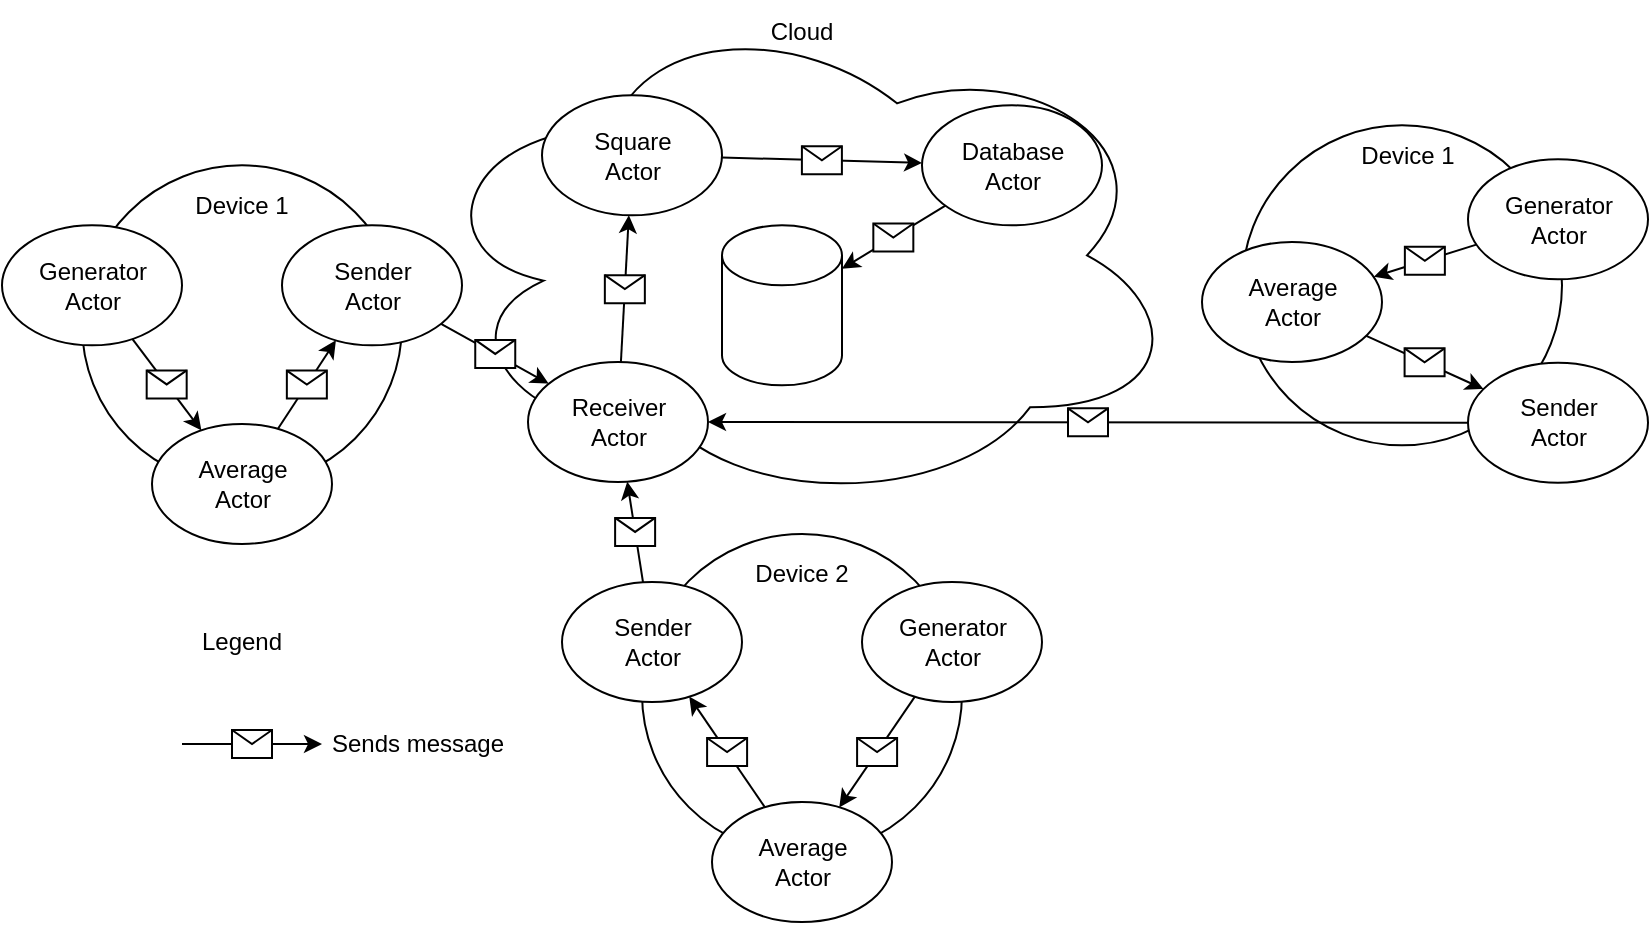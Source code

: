 <mxfile>
    <diagram id="oACH8ZhypJP07cCH_AKi" name="Page-1">
        <mxGraphModel dx="1721" dy="649" grid="1" gridSize="10" guides="1" tooltips="1" connect="1" arrows="1" fold="1" page="1" pageScale="1" pageWidth="850" pageHeight="1100" math="0" shadow="0">
            <root>
                <mxCell id="0"/>
                <mxCell id="1" parent="0"/>
                <mxCell id="72" value="" style="ellipse;whiteSpace=wrap;html=1;aspect=fixed;" parent="1" vertex="1">
                    <mxGeometry x="30" y="251.66" width="160" height="160" as="geometry"/>
                </mxCell>
                <mxCell id="2" value="" style="ellipse;shape=cloud;whiteSpace=wrap;html=1;" parent="1" vertex="1">
                    <mxGeometry x="200" y="170" width="380" height="253.33" as="geometry"/>
                </mxCell>
                <mxCell id="7" value="" style="group" parent="1" vertex="1" connectable="0">
                    <mxGeometry x="-10" y="281.66" width="90" height="60" as="geometry"/>
                </mxCell>
                <mxCell id="8" value="" style="ellipse;whiteSpace=wrap;html=1;" parent="7" vertex="1">
                    <mxGeometry width="90" height="60" as="geometry"/>
                </mxCell>
                <mxCell id="9" value="Generator Actor" style="text;html=1;strokeColor=none;fillColor=none;align=center;verticalAlign=middle;whiteSpace=wrap;rounded=0;" parent="7" vertex="1">
                    <mxGeometry x="22.5" y="18.75" width="45" height="22.5" as="geometry"/>
                </mxCell>
                <mxCell id="22" value="Device 1" style="text;html=1;strokeColor=none;fillColor=none;align=center;verticalAlign=middle;whiteSpace=wrap;rounded=0;" parent="1" vertex="1">
                    <mxGeometry x="80" y="256.66" width="60" height="30" as="geometry"/>
                </mxCell>
                <mxCell id="25" value="" style="group" parent="1" vertex="1" connectable="0">
                    <mxGeometry x="130" y="281.66" width="90" height="60" as="geometry"/>
                </mxCell>
                <mxCell id="26" value="" style="ellipse;whiteSpace=wrap;html=1;" parent="25" vertex="1">
                    <mxGeometry width="90" height="60" as="geometry"/>
                </mxCell>
                <mxCell id="27" value="" style="group" parent="25" vertex="1" connectable="0">
                    <mxGeometry width="90" height="60" as="geometry"/>
                </mxCell>
                <mxCell id="28" value="Sender&lt;br&gt;Actor" style="text;html=1;strokeColor=none;fillColor=none;align=center;verticalAlign=middle;whiteSpace=wrap;rounded=0;" parent="27" vertex="1">
                    <mxGeometry x="22.5" y="18.75" width="45" height="22.5" as="geometry"/>
                </mxCell>
                <mxCell id="29" value="Cloud" style="text;html=1;strokeColor=none;fillColor=none;align=center;verticalAlign=middle;whiteSpace=wrap;rounded=0;" parent="1" vertex="1">
                    <mxGeometry x="360" y="170" width="60" height="30" as="geometry"/>
                </mxCell>
                <mxCell id="30" value="Legend" style="text;html=1;strokeColor=none;fillColor=none;align=center;verticalAlign=middle;whiteSpace=wrap;rounded=0;" parent="1" vertex="1">
                    <mxGeometry x="80" y="475" width="60" height="30" as="geometry"/>
                </mxCell>
                <mxCell id="33" value="" style="endArrow=classic;html=1;" parent="1" edge="1">
                    <mxGeometry relative="1" as="geometry">
                        <mxPoint x="80" y="541" as="sourcePoint"/>
                        <mxPoint x="150" y="541" as="targetPoint"/>
                    </mxGeometry>
                </mxCell>
                <mxCell id="34" value="" style="shape=message;html=1;outlineConnect=0;" parent="33" vertex="1">
                    <mxGeometry width="20" height="14" relative="1" as="geometry">
                        <mxPoint x="-10" y="-7" as="offset"/>
                    </mxGeometry>
                </mxCell>
                <mxCell id="35" value="Sends message" style="text;html=1;strokeColor=none;fillColor=none;align=center;verticalAlign=middle;whiteSpace=wrap;rounded=0;" parent="1" vertex="1">
                    <mxGeometry x="143" y="526" width="110" height="30" as="geometry"/>
                </mxCell>
                <mxCell id="45" value="" style="ellipse;whiteSpace=wrap;html=1;aspect=fixed;" parent="1" vertex="1">
                    <mxGeometry x="310" y="436" width="160" height="160" as="geometry"/>
                </mxCell>
                <mxCell id="46" value="" style="group" parent="1" vertex="1" connectable="0">
                    <mxGeometry x="420" y="460" width="90" height="60" as="geometry"/>
                </mxCell>
                <mxCell id="47" value="" style="ellipse;whiteSpace=wrap;html=1;" parent="46" vertex="1">
                    <mxGeometry width="90" height="60" as="geometry"/>
                </mxCell>
                <mxCell id="48" value="Generator Actor" style="text;html=1;strokeColor=none;fillColor=none;align=center;verticalAlign=middle;whiteSpace=wrap;rounded=0;" parent="46" vertex="1">
                    <mxGeometry x="22.5" y="18.75" width="45" height="22.5" as="geometry"/>
                </mxCell>
                <mxCell id="49" value="Device 2" style="text;html=1;strokeColor=none;fillColor=none;align=center;verticalAlign=middle;whiteSpace=wrap;rounded=0;" parent="1" vertex="1">
                    <mxGeometry x="360" y="441" width="60" height="30" as="geometry"/>
                </mxCell>
                <mxCell id="50" value="" style="group" parent="1" vertex="1" connectable="0">
                    <mxGeometry x="270" y="460" width="90" height="60" as="geometry"/>
                </mxCell>
                <mxCell id="51" value="" style="ellipse;whiteSpace=wrap;html=1;" parent="50" vertex="1">
                    <mxGeometry width="90" height="60" as="geometry"/>
                </mxCell>
                <mxCell id="52" value="" style="group" parent="50" vertex="1" connectable="0">
                    <mxGeometry width="90" height="60" as="geometry"/>
                </mxCell>
                <mxCell id="53" value="Sender&lt;br&gt;Actor" style="text;html=1;strokeColor=none;fillColor=none;align=center;verticalAlign=middle;whiteSpace=wrap;rounded=0;" parent="52" vertex="1">
                    <mxGeometry x="22.5" y="18.75" width="45" height="22.5" as="geometry"/>
                </mxCell>
                <mxCell id="55" value="" style="group" parent="1" vertex="1" connectable="0">
                    <mxGeometry x="253" y="350" width="90" height="60" as="geometry"/>
                </mxCell>
                <mxCell id="56" value="" style="ellipse;whiteSpace=wrap;html=1;" parent="55" vertex="1">
                    <mxGeometry width="90" height="60" as="geometry"/>
                </mxCell>
                <mxCell id="57" value="Receiver Actor" style="text;html=1;strokeColor=none;fillColor=none;align=center;verticalAlign=middle;whiteSpace=wrap;rounded=0;" parent="55" vertex="1">
                    <mxGeometry x="22.5" y="18.75" width="45" height="22.5" as="geometry"/>
                </mxCell>
                <mxCell id="61" value="" style="group" parent="1" vertex="1" connectable="0">
                    <mxGeometry x="260" y="216.66" width="90" height="60" as="geometry"/>
                </mxCell>
                <mxCell id="62" value="" style="ellipse;whiteSpace=wrap;html=1;" parent="61" vertex="1">
                    <mxGeometry width="90" height="60" as="geometry"/>
                </mxCell>
                <mxCell id="63" value="Square Actor" style="text;html=1;strokeColor=none;fillColor=none;align=center;verticalAlign=middle;whiteSpace=wrap;rounded=0;" parent="61" vertex="1">
                    <mxGeometry x="22.5" y="18.75" width="45" height="22.5" as="geometry"/>
                </mxCell>
                <mxCell id="66" value="" style="shape=cylinder3;whiteSpace=wrap;html=1;boundedLbl=1;backgroundOutline=1;size=15;" parent="1" vertex="1">
                    <mxGeometry x="350" y="281.66" width="60" height="80" as="geometry"/>
                </mxCell>
                <mxCell id="67" value="" style="endArrow=classic;html=1;" parent="1" source="8" target="107" edge="1">
                    <mxGeometry relative="1" as="geometry">
                        <mxPoint x="160" y="130" as="sourcePoint"/>
                        <mxPoint x="260" y="130" as="targetPoint"/>
                    </mxGeometry>
                </mxCell>
                <mxCell id="68" value="" style="shape=message;html=1;outlineConnect=0;" parent="67" vertex="1">
                    <mxGeometry width="20" height="14" relative="1" as="geometry">
                        <mxPoint x="-10" y="-7" as="offset"/>
                    </mxGeometry>
                </mxCell>
                <mxCell id="69" value="" style="endArrow=classic;html=1;" parent="1" source="47" target="104" edge="1">
                    <mxGeometry relative="1" as="geometry">
                        <mxPoint x="480" y="500" as="sourcePoint"/>
                        <mxPoint x="580" y="500" as="targetPoint"/>
                    </mxGeometry>
                </mxCell>
                <mxCell id="70" value="" style="shape=message;html=1;outlineConnect=0;" parent="69" vertex="1">
                    <mxGeometry width="20" height="14" relative="1" as="geometry">
                        <mxPoint x="-10" y="-7" as="offset"/>
                    </mxGeometry>
                </mxCell>
                <mxCell id="73" value="" style="ellipse;whiteSpace=wrap;html=1;aspect=fixed;" parent="1" vertex="1">
                    <mxGeometry x="610" y="231.66" width="160" height="160" as="geometry"/>
                </mxCell>
                <mxCell id="74" value="" style="group" parent="1" vertex="1" connectable="0">
                    <mxGeometry x="723" y="248.66" width="90" height="60" as="geometry"/>
                </mxCell>
                <mxCell id="75" value="" style="ellipse;whiteSpace=wrap;html=1;" parent="74" vertex="1">
                    <mxGeometry width="90" height="60" as="geometry"/>
                </mxCell>
                <mxCell id="76" value="Generator Actor" style="text;html=1;strokeColor=none;fillColor=none;align=center;verticalAlign=middle;whiteSpace=wrap;rounded=0;" parent="74" vertex="1">
                    <mxGeometry x="22.5" y="18.75" width="45" height="22.5" as="geometry"/>
                </mxCell>
                <mxCell id="77" value="Device 1" style="text;html=1;strokeColor=none;fillColor=none;align=center;verticalAlign=middle;whiteSpace=wrap;rounded=0;" parent="1" vertex="1">
                    <mxGeometry x="663" y="231.66" width="60" height="30" as="geometry"/>
                </mxCell>
                <mxCell id="78" value="" style="group" parent="1" vertex="1" connectable="0">
                    <mxGeometry x="723" y="350.33" width="90" height="60" as="geometry"/>
                </mxCell>
                <mxCell id="79" value="" style="ellipse;whiteSpace=wrap;html=1;" parent="78" vertex="1">
                    <mxGeometry width="90" height="60" as="geometry"/>
                </mxCell>
                <mxCell id="80" value="" style="group" parent="78" vertex="1" connectable="0">
                    <mxGeometry width="90" height="60" as="geometry"/>
                </mxCell>
                <mxCell id="81" value="Sender&lt;br&gt;Actor" style="text;html=1;strokeColor=none;fillColor=none;align=center;verticalAlign=middle;whiteSpace=wrap;rounded=0;" parent="80" vertex="1">
                    <mxGeometry x="22.5" y="18.75" width="45" height="22.5" as="geometry"/>
                </mxCell>
                <mxCell id="82" value="" style="endArrow=classic;html=1;" parent="1" source="75" target="59" edge="1">
                    <mxGeometry relative="1" as="geometry">
                        <mxPoint x="740" y="97" as="sourcePoint"/>
                        <mxPoint x="840" y="97" as="targetPoint"/>
                    </mxGeometry>
                </mxCell>
                <mxCell id="83" value="" style="shape=message;html=1;outlineConnect=0;" parent="82" vertex="1">
                    <mxGeometry width="20" height="14" relative="1" as="geometry">
                        <mxPoint x="-10" y="-7" as="offset"/>
                    </mxGeometry>
                </mxCell>
                <mxCell id="84" value="" style="endArrow=classic;html=1;" parent="1" source="26" target="56" edge="1">
                    <mxGeometry relative="1" as="geometry">
                        <mxPoint x="100" y="150" as="sourcePoint"/>
                        <mxPoint x="200" y="150" as="targetPoint"/>
                    </mxGeometry>
                </mxCell>
                <mxCell id="85" value="" style="shape=message;html=1;outlineConnect=0;" parent="84" vertex="1">
                    <mxGeometry width="20" height="14" relative="1" as="geometry">
                        <mxPoint x="-10" y="-7" as="offset"/>
                    </mxGeometry>
                </mxCell>
                <mxCell id="86" value="" style="endArrow=classic;html=1;" parent="1" source="51" target="56" edge="1">
                    <mxGeometry relative="1" as="geometry">
                        <mxPoint x="130" y="440" as="sourcePoint"/>
                        <mxPoint x="230" y="440" as="targetPoint"/>
                    </mxGeometry>
                </mxCell>
                <mxCell id="87" value="" style="shape=message;html=1;outlineConnect=0;" parent="86" vertex="1">
                    <mxGeometry width="20" height="14" relative="1" as="geometry">
                        <mxPoint x="-10" y="-7" as="offset"/>
                    </mxGeometry>
                </mxCell>
                <mxCell id="88" value="" style="endArrow=classic;html=1;" parent="1" source="79" target="56" edge="1">
                    <mxGeometry relative="1" as="geometry">
                        <mxPoint x="160" y="130" as="sourcePoint"/>
                        <mxPoint x="260" y="130" as="targetPoint"/>
                    </mxGeometry>
                </mxCell>
                <mxCell id="89" value="" style="shape=message;html=1;outlineConnect=0;" parent="88" vertex="1">
                    <mxGeometry width="20" height="14" relative="1" as="geometry">
                        <mxPoint x="-10" y="-7" as="offset"/>
                    </mxGeometry>
                </mxCell>
                <mxCell id="90" value="" style="endArrow=classic;html=1;" parent="1" source="56" target="62" edge="1">
                    <mxGeometry relative="1" as="geometry">
                        <mxPoint x="200" y="170" as="sourcePoint"/>
                        <mxPoint x="300" y="170" as="targetPoint"/>
                    </mxGeometry>
                </mxCell>
                <mxCell id="91" value="" style="shape=message;html=1;outlineConnect=0;" parent="90" vertex="1">
                    <mxGeometry width="20" height="14" relative="1" as="geometry">
                        <mxPoint x="-10" y="-7" as="offset"/>
                    </mxGeometry>
                </mxCell>
                <mxCell id="96" value="" style="group" parent="1" vertex="1" connectable="0">
                    <mxGeometry x="450" y="221.66" width="90" height="60" as="geometry"/>
                </mxCell>
                <mxCell id="97" value="" style="ellipse;whiteSpace=wrap;html=1;" parent="96" vertex="1">
                    <mxGeometry width="90" height="60" as="geometry"/>
                </mxCell>
                <mxCell id="98" value="Database Actor" style="text;html=1;strokeColor=none;fillColor=none;align=center;verticalAlign=middle;whiteSpace=wrap;rounded=0;" parent="96" vertex="1">
                    <mxGeometry x="22.5" y="18.75" width="45" height="22.5" as="geometry"/>
                </mxCell>
                <mxCell id="99" value="" style="endArrow=classic;html=1;" parent="1" source="62" target="97" edge="1">
                    <mxGeometry relative="1" as="geometry">
                        <mxPoint x="470" y="140" as="sourcePoint"/>
                        <mxPoint x="570" y="140" as="targetPoint"/>
                    </mxGeometry>
                </mxCell>
                <mxCell id="100" value="" style="shape=message;html=1;outlineConnect=0;" parent="99" vertex="1">
                    <mxGeometry width="20" height="14" relative="1" as="geometry">
                        <mxPoint x="-10" y="-7" as="offset"/>
                    </mxGeometry>
                </mxCell>
                <mxCell id="101" value="" style="endArrow=classic;html=1;" parent="1" source="97" target="66" edge="1">
                    <mxGeometry relative="1" as="geometry">
                        <mxPoint x="420" y="110" as="sourcePoint"/>
                        <mxPoint x="520" y="110" as="targetPoint"/>
                    </mxGeometry>
                </mxCell>
                <mxCell id="102" value="" style="shape=message;html=1;outlineConnect=0;" parent="101" vertex="1">
                    <mxGeometry width="20" height="14" relative="1" as="geometry">
                        <mxPoint x="-10" y="-7" as="offset"/>
                    </mxGeometry>
                </mxCell>
                <mxCell id="103" value="" style="group" vertex="1" connectable="0" parent="1">
                    <mxGeometry x="345" y="570" width="90" height="60" as="geometry"/>
                </mxCell>
                <mxCell id="104" value="" style="ellipse;whiteSpace=wrap;html=1;" vertex="1" parent="103">
                    <mxGeometry width="90" height="60" as="geometry"/>
                </mxCell>
                <mxCell id="105" value="Average Actor" style="text;html=1;strokeColor=none;fillColor=none;align=center;verticalAlign=middle;whiteSpace=wrap;rounded=0;" vertex="1" parent="103">
                    <mxGeometry x="22.5" y="18.75" width="45" height="22.5" as="geometry"/>
                </mxCell>
                <mxCell id="106" value="" style="group" vertex="1" connectable="0" parent="1">
                    <mxGeometry x="65" y="381" width="90" height="60" as="geometry"/>
                </mxCell>
                <mxCell id="107" value="" style="ellipse;whiteSpace=wrap;html=1;" vertex="1" parent="106">
                    <mxGeometry width="90" height="60" as="geometry"/>
                </mxCell>
                <mxCell id="108" value="Average Actor" style="text;html=1;strokeColor=none;fillColor=none;align=center;verticalAlign=middle;whiteSpace=wrap;rounded=0;" vertex="1" parent="106">
                    <mxGeometry x="22.5" y="18.75" width="45" height="22.5" as="geometry"/>
                </mxCell>
                <mxCell id="109" value="" style="endArrow=classic;html=1;" edge="1" parent="1" source="107" target="26">
                    <mxGeometry relative="1" as="geometry">
                        <mxPoint x="140" y="470" as="sourcePoint"/>
                        <mxPoint x="240" y="470" as="targetPoint"/>
                    </mxGeometry>
                </mxCell>
                <mxCell id="110" value="" style="shape=message;html=1;outlineConnect=0;" vertex="1" parent="109">
                    <mxGeometry width="20" height="14" relative="1" as="geometry">
                        <mxPoint x="-10" y="-7" as="offset"/>
                    </mxGeometry>
                </mxCell>
                <mxCell id="111" value="" style="endArrow=classic;html=1;" edge="1" parent="1" source="104" target="51">
                    <mxGeometry relative="1" as="geometry">
                        <mxPoint x="456.493" y="527.346" as="sourcePoint"/>
                        <mxPoint x="418.621" y="582.689" as="targetPoint"/>
                    </mxGeometry>
                </mxCell>
                <mxCell id="112" value="" style="shape=message;html=1;outlineConnect=0;" vertex="1" parent="111">
                    <mxGeometry width="20" height="14" relative="1" as="geometry">
                        <mxPoint x="-10" y="-7" as="offset"/>
                    </mxGeometry>
                </mxCell>
                <mxCell id="58" value="" style="group" parent="1" vertex="1" connectable="0">
                    <mxGeometry x="590" y="290" width="90" height="60" as="geometry"/>
                </mxCell>
                <mxCell id="59" value="" style="ellipse;whiteSpace=wrap;html=1;" parent="58" vertex="1">
                    <mxGeometry width="90" height="60" as="geometry"/>
                </mxCell>
                <mxCell id="60" value="Average Actor" style="text;html=1;strokeColor=none;fillColor=none;align=center;verticalAlign=middle;whiteSpace=wrap;rounded=0;" parent="58" vertex="1">
                    <mxGeometry x="22.5" y="18.75" width="45" height="22.5" as="geometry"/>
                </mxCell>
                <mxCell id="113" value="" style="endArrow=classic;html=1;" edge="1" parent="1" source="59" target="79">
                    <mxGeometry relative="1" as="geometry">
                        <mxPoint x="580" y="450" as="sourcePoint"/>
                        <mxPoint x="680" y="450" as="targetPoint"/>
                    </mxGeometry>
                </mxCell>
                <mxCell id="114" value="" style="shape=message;html=1;outlineConnect=0;" vertex="1" parent="113">
                    <mxGeometry width="20" height="14" relative="1" as="geometry">
                        <mxPoint x="-10" y="-7" as="offset"/>
                    </mxGeometry>
                </mxCell>
            </root>
        </mxGraphModel>
    </diagram>
</mxfile>